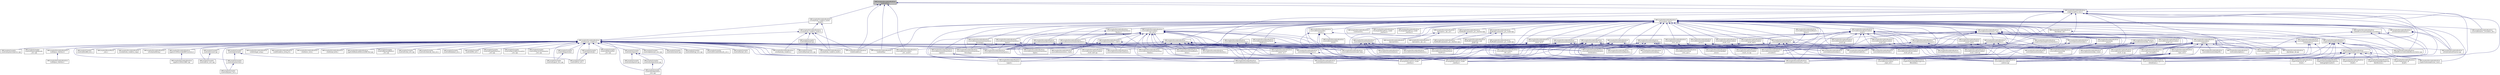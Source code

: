 digraph "OMCompiler/SimulationRuntime/c/util/utility.h"
{
  edge [fontname="Helvetica",fontsize="10",labelfontname="Helvetica",labelfontsize="10"];
  node [fontname="Helvetica",fontsize="10",shape=record];
  Node18 [label="OMCompiler/SimulationRuntime\l/c/util/utility.h",height=0.2,width=0.4,color="black", fillcolor="grey75", style="filled", fontcolor="black"];
  Node18 -> Node19 [dir="back",color="midnightblue",fontsize="10",style="solid",fontname="Helvetica"];
  Node19 [label="OMCompiler/SimulationRuntime\l/c/meta/meta_modelica_builtin\l_boxptr.h",height=0.2,width=0.4,color="black", fillcolor="white", style="filled",URL="$d8/d77/meta__modelica__builtin__boxptr_8h.html"];
  Node19 -> Node20 [dir="back",color="midnightblue",fontsize="10",style="solid",fontname="Helvetica"];
  Node20 [label="OMCompiler/SimulationRuntime\l/c/meta/meta_modelica_builtin.h",height=0.2,width=0.4,color="black", fillcolor="white", style="filled",URL="$dd/d15/meta__modelica__builtin_8h.html"];
  Node20 -> Node21 [dir="back",color="midnightblue",fontsize="10",style="solid",fontname="Helvetica"];
  Node21 [label="OMCompiler/Compiler\l/runtime/Dynload.cpp",height=0.2,width=0.4,color="black", fillcolor="white", style="filled",URL="$d2/ddb/_dynload_8cpp.html"];
  Node21 -> Node22 [dir="back",color="midnightblue",fontsize="10",style="solid",fontname="Helvetica"];
  Node22 [label="OMCompiler/Compiler\l/runtime/Dynload_omc.cpp",height=0.2,width=0.4,color="black", fillcolor="white", style="filled",URL="$df/d60/_dynload__omc_8cpp.html"];
  Node20 -> Node23 [dir="back",color="midnightblue",fontsize="10",style="solid",fontname="Helvetica"];
  Node23 [label="OMCompiler/SimulationRuntime\l/c/meta/meta_modelica.h",height=0.2,width=0.4,color="black", fillcolor="white", style="filled",URL="$d2/df1/meta__modelica_8h.html"];
  Node23 -> Node24 [dir="back",color="midnightblue",fontsize="10",style="solid",fontname="Helvetica"];
  Node24 [label="OMCompiler/Compiler\l/runtime/BackendDAEEXT\l_omc.cpp",height=0.2,width=0.4,color="black", fillcolor="white", style="filled",URL="$dd/dc8/_backend_d_a_e_e_x_t__omc_8cpp.html"];
  Node23 -> Node25 [dir="back",color="midnightblue",fontsize="10",style="solid",fontname="Helvetica"];
  Node25 [label="OMCompiler/Compiler\l/runtime/Corba_omc.cpp",height=0.2,width=0.4,color="black", fillcolor="white", style="filled",URL="$dc/d55/_corba__omc_8cpp.html"];
  Node23 -> Node26 [dir="back",color="midnightblue",fontsize="10",style="solid",fontname="Helvetica"];
  Node26 [label="OMCompiler/Compiler\l/runtime/corbaimpl_stub_omc.c",height=0.2,width=0.4,color="black", fillcolor="white", style="filled",URL="$d0/ddd/corbaimpl__stub__omc_8c.html"];
  Node23 -> Node27 [dir="back",color="midnightblue",fontsize="10",style="solid",fontname="Helvetica"];
  Node27 [label="OMCompiler/Compiler\l/runtime/Database_omc.c",height=0.2,width=0.4,color="black", fillcolor="white", style="filled",URL="$da/d2f/_database__omc_8c.html"];
  Node23 -> Node22 [dir="back",color="midnightblue",fontsize="10",style="solid",fontname="Helvetica"];
  Node23 -> Node28 [dir="back",color="midnightblue",fontsize="10",style="solid",fontname="Helvetica"];
  Node28 [label="OMCompiler/Compiler\l/runtime/Error_omc.cpp",height=0.2,width=0.4,color="black", fillcolor="white", style="filled",URL="$d8/dd7/_error__omc_8cpp.html"];
  Node23 -> Node29 [dir="back",color="midnightblue",fontsize="10",style="solid",fontname="Helvetica"];
  Node29 [label="OMCompiler/Compiler\l/runtime/errorext.cpp",height=0.2,width=0.4,color="black", fillcolor="white", style="filled",URL="$dc/d1d/errorext_8cpp.html"];
  Node29 -> Node28 [dir="back",color="midnightblue",fontsize="10",style="solid",fontname="Helvetica"];
  Node23 -> Node30 [dir="back",color="midnightblue",fontsize="10",style="solid",fontname="Helvetica"];
  Node30 [label="OMCompiler/Compiler\l/runtime/FMI_omc.c",height=0.2,width=0.4,color="black", fillcolor="white", style="filled",URL="$df/d35/_f_m_i__omc_8c.html"];
  Node23 -> Node31 [dir="back",color="midnightblue",fontsize="10",style="solid",fontname="Helvetica"];
  Node31 [label="OMCompiler/Compiler\l/runtime/GraphStreamExt\l_omc.cpp",height=0.2,width=0.4,color="black", fillcolor="white", style="filled",URL="$d9/da1/_graph_stream_ext__omc_8cpp.html"];
  Node23 -> Node32 [dir="back",color="midnightblue",fontsize="10",style="solid",fontname="Helvetica"];
  Node32 [label="OMCompiler/Compiler\l/runtime/HpcOmBenchmarkExt\l_omc.cpp",height=0.2,width=0.4,color="black", fillcolor="white", style="filled",URL="$dd/d63/_hpc_om_benchmark_ext__omc_8cpp.html"];
  Node23 -> Node33 [dir="back",color="midnightblue",fontsize="10",style="solid",fontname="Helvetica"];
  Node33 [label="OMCompiler/Compiler\l/runtime/HpcOmSchedulerExt\l_omc.cpp",height=0.2,width=0.4,color="black", fillcolor="white", style="filled",URL="$d9/d42/_hpc_om_scheduler_ext__omc_8cpp.html"];
  Node23 -> Node34 [dir="back",color="midnightblue",fontsize="10",style="solid",fontname="Helvetica"];
  Node34 [label="OMCompiler/Compiler\l/runtime/IOStreamExt\l_omc.cpp",height=0.2,width=0.4,color="black", fillcolor="white", style="filled",URL="$df/dd9/_i_o_stream_ext__omc_8cpp.html"];
  Node23 -> Node35 [dir="back",color="midnightblue",fontsize="10",style="solid",fontname="Helvetica"];
  Node35 [label="OMCompiler/Compiler\l/runtime/Lapack_omc.cpp",height=0.2,width=0.4,color="black", fillcolor="white", style="filled",URL="$de/df1/_lapack__omc_8cpp.html"];
  Node23 -> Node36 [dir="back",color="midnightblue",fontsize="10",style="solid",fontname="Helvetica"];
  Node36 [label="OMCompiler/Compiler\l/runtime/lapackimpl.c",height=0.2,width=0.4,color="black", fillcolor="white", style="filled",URL="$d1/dbb/lapackimpl_8c.html"];
  Node36 -> Node35 [dir="back",color="midnightblue",fontsize="10",style="solid",fontname="Helvetica"];
  Node23 -> Node37 [dir="back",color="midnightblue",fontsize="10",style="solid",fontname="Helvetica"];
  Node37 [label="OMCompiler/Compiler\l/runtime/printimpl.h",height=0.2,width=0.4,color="black", fillcolor="white", style="filled",URL="$dd/d7f/printimpl_8h.html"];
  Node37 -> Node38 [dir="back",color="midnightblue",fontsize="10",style="solid",fontname="Helvetica"];
  Node38 [label="OMCompiler/Compiler\l/runtime/Print_omc.c",height=0.2,width=0.4,color="black", fillcolor="white", style="filled",URL="$d0/d5b/_print__omc_8c.html"];
  Node37 -> Node39 [dir="back",color="midnightblue",fontsize="10",style="solid",fontname="Helvetica"];
  Node39 [label="OMCompiler/Compiler\l/runtime/systemimpl.c",height=0.2,width=0.4,color="black", fillcolor="white", style="filled",URL="$d4/d45/systemimpl_8c.html"];
  Node39 -> Node40 [dir="back",color="midnightblue",fontsize="10",style="solid",fontname="Helvetica"];
  Node40 [label="OMCompiler/Compiler\l/runtime/System_omc.c",height=0.2,width=0.4,color="black", fillcolor="white", style="filled",URL="$df/ddc/_system__omc_8c.html"];
  Node23 -> Node38 [dir="back",color="midnightblue",fontsize="10",style="solid",fontname="Helvetica"];
  Node23 -> Node41 [dir="back",color="midnightblue",fontsize="10",style="solid",fontname="Helvetica"];
  Node41 [label="OMCompiler/Compiler\l/runtime/printimpl.c",height=0.2,width=0.4,color="black", fillcolor="white", style="filled",URL="$d0/dfd/printimpl_8c.html"];
  Node41 -> Node38 [dir="back",color="midnightblue",fontsize="10",style="solid",fontname="Helvetica"];
  Node23 -> Node42 [dir="back",color="midnightblue",fontsize="10",style="solid",fontname="Helvetica"];
  Node42 [label="OMCompiler/Compiler\l/runtime/ptolemyio_omc.cpp",height=0.2,width=0.4,color="black", fillcolor="white", style="filled",URL="$db/dab/ptolemyio__omc_8cpp.html"];
  Node23 -> Node43 [dir="back",color="midnightblue",fontsize="10",style="solid",fontname="Helvetica"];
  Node43 [label="OMCompiler/Compiler\l/runtime/serializer.cpp",height=0.2,width=0.4,color="black", fillcolor="white", style="filled",URL="$d7/d74/serializer_8cpp.html"];
  Node23 -> Node44 [dir="back",color="midnightblue",fontsize="10",style="solid",fontname="Helvetica"];
  Node44 [label="OMCompiler/Compiler\l/runtime/Settings_omc.cpp",height=0.2,width=0.4,color="black", fillcolor="white", style="filled",URL="$d5/d1e/_settings__omc_8cpp.html"];
  Node23 -> Node45 [dir="back",color="midnightblue",fontsize="10",style="solid",fontname="Helvetica"];
  Node45 [label="OMCompiler/Compiler\l/runtime/SimulationResults_omc.c",height=0.2,width=0.4,color="black", fillcolor="white", style="filled",URL="$dd/d3d/_simulation_results__omc_8c.html"];
  Node23 -> Node46 [dir="back",color="midnightblue",fontsize="10",style="solid",fontname="Helvetica"];
  Node46 [label="OMCompiler/Compiler\l/runtime/Socket_omc.c",height=0.2,width=0.4,color="black", fillcolor="white", style="filled",URL="$d0/da8/_socket__omc_8c.html"];
  Node23 -> Node40 [dir="back",color="midnightblue",fontsize="10",style="solid",fontname="Helvetica"];
  Node23 -> Node39 [dir="back",color="midnightblue",fontsize="10",style="solid",fontname="Helvetica"];
  Node23 -> Node47 [dir="back",color="midnightblue",fontsize="10",style="solid",fontname="Helvetica"];
  Node47 [label="OMCompiler/Compiler\l/runtime/systemimplmisc.cpp",height=0.2,width=0.4,color="black", fillcolor="white", style="filled",URL="$dd/d7f/systemimplmisc_8cpp.html"];
  Node23 -> Node48 [dir="back",color="midnightblue",fontsize="10",style="solid",fontname="Helvetica"];
  Node48 [label="OMCompiler/Compiler\l/runtime/TaskGraphResults\l_omc.cpp",height=0.2,width=0.4,color="black", fillcolor="white", style="filled",URL="$d3/d31/_task_graph_results__omc_8cpp.html"];
  Node23 -> Node49 [dir="back",color="midnightblue",fontsize="10",style="solid",fontname="Helvetica"];
  Node49 [label="OMCompiler/Compiler\l/runtime/unitparser.h",height=0.2,width=0.4,color="black", fillcolor="white", style="filled",URL="$d9/d64/unitparser_8h.html"];
  Node49 -> Node50 [dir="back",color="midnightblue",fontsize="10",style="solid",fontname="Helvetica"];
  Node50 [label="OMCompiler/Compiler\l/runtime/unitparser.cpp",height=0.2,width=0.4,color="black", fillcolor="white", style="filled",URL="$de/daf/unitparser_8cpp.html"];
  Node49 -> Node51 [dir="back",color="midnightblue",fontsize="10",style="solid",fontname="Helvetica"];
  Node51 [label="OMCompiler/Compiler\l/runtime/unitparserext.cpp",height=0.2,width=0.4,color="black", fillcolor="white", style="filled",URL="$d2/d1d/unitparserext_8cpp.html"];
  Node51 -> Node52 [dir="back",color="midnightblue",fontsize="10",style="solid",fontname="Helvetica"];
  Node52 [label="OMCompiler/Compiler\l/runtime/UnitParserExt\l_omc.cpp",height=0.2,width=0.4,color="black", fillcolor="white", style="filled",URL="$da/d88/_unit_parser_ext__omc_8cpp.html"];
  Node49 -> Node52 [dir="back",color="midnightblue",fontsize="10",style="solid",fontname="Helvetica"];
  Node23 -> Node52 [dir="back",color="midnightblue",fontsize="10",style="solid",fontname="Helvetica"];
  Node23 -> Node53 [dir="back",color="midnightblue",fontsize="10",style="solid",fontname="Helvetica"];
  Node53 [label="OMCompiler/Compiler\l/runtime/ZeroMQ_omc.c",height=0.2,width=0.4,color="black", fillcolor="white", style="filled",URL="$d0/d46/_zero_m_q__omc_8c.html"];
  Node23 -> Node54 [dir="back",color="midnightblue",fontsize="10",style="solid",fontname="Helvetica"];
  Node54 [label="OMCompiler/Parser/Parser\l_omc.c",height=0.2,width=0.4,color="black", fillcolor="white", style="filled",URL="$d8/def/_parser__omc_8c.html"];
  Node23 -> Node55 [dir="back",color="midnightblue",fontsize="10",style="solid",fontname="Helvetica"];
  Node55 [label="OMCompiler/SimulationRuntime\l/c/meta/meta_modelica.c",height=0.2,width=0.4,color="black", fillcolor="white", style="filled",URL="$de/df6/meta__modelica_8c.html"];
  Node23 -> Node19 [dir="back",color="midnightblue",fontsize="10",style="solid",fontname="Helvetica"];
  Node23 -> Node56 [dir="back",color="midnightblue",fontsize="10",style="solid",fontname="Helvetica"];
  Node56 [label="OMCompiler/SimulationRuntime\l/c/meta/meta_modelica_builtin.c",height=0.2,width=0.4,color="black", fillcolor="white", style="filled",URL="$d0/db3/meta__modelica__builtin_8c.html"];
  Node23 -> Node57 [dir="back",color="midnightblue",fontsize="10",style="solid",fontname="Helvetica"];
  Node57 [label="OMCompiler/SimulationRuntime\l/c/meta/meta_modelica_segv.c",height=0.2,width=0.4,color="black", fillcolor="white", style="filled",URL="$d6/d23/meta__modelica__segv_8c.html"];
  Node23 -> Node58 [dir="back",color="midnightblue",fontsize="10",style="solid",fontname="Helvetica"];
  Node58 [label="OMCompiler/SimulationRuntime\l/c/meta/realString.c",height=0.2,width=0.4,color="black", fillcolor="white", style="filled",URL="$df/db2/real_string_8c.html"];
  Node23 -> Node59 [dir="back",color="midnightblue",fontsize="10",style="solid",fontname="Helvetica"];
  Node59 [label="OMCompiler/SimulationRuntime\l/c/optimization/DataManagement\l/MoveData.c",height=0.2,width=0.4,color="black", fillcolor="white", style="filled",URL="$d7/d23/_move_data_8c.html"];
  Node23 -> Node60 [dir="back",color="midnightblue",fontsize="10",style="solid",fontname="Helvetica"];
  Node60 [label="OMCompiler/SimulationRuntime\l/c/simulation/results/simulation\l_result_ia.cpp",height=0.2,width=0.4,color="black", fillcolor="white", style="filled",URL="$d6/db0/simulation__result__ia_8cpp.html"];
  Node23 -> Node61 [dir="back",color="midnightblue",fontsize="10",style="solid",fontname="Helvetica"];
  Node61 [label="OMCompiler/SimulationRuntime\l/c/simulation/results/simulation\l_result_wall.cpp",height=0.2,width=0.4,color="black", fillcolor="white", style="filled",URL="$d9/dc9/simulation__result__wall_8cpp.html"];
  Node23 -> Node62 [dir="back",color="midnightblue",fontsize="10",style="solid",fontname="Helvetica"];
  Node62 [label="OMCompiler/SimulationRuntime\l/c/simulation/simulation\l_input_xml.c",height=0.2,width=0.4,color="black", fillcolor="white", style="filled",URL="$da/d0d/simulation__input__xml_8c.html"];
  Node23 -> Node63 [dir="back",color="midnightblue",fontsize="10",style="solid",fontname="Helvetica"];
  Node63 [label="OMCompiler/SimulationRuntime\l/c/simulation/simulation\l_omc_assert.c",height=0.2,width=0.4,color="black", fillcolor="white", style="filled",URL="$d4/d59/simulation__omc__assert_8c.html"];
  Node23 -> Node64 [dir="back",color="midnightblue",fontsize="10",style="solid",fontname="Helvetica"];
  Node64 [label="OMCompiler/SimulationRuntime\l/c/simulation/simulation\l_runtime.cpp",height=0.2,width=0.4,color="black", fillcolor="white", style="filled",URL="$d4/d09/simulation__runtime_8cpp.html"];
  Node23 -> Node65 [dir="back",color="midnightblue",fontsize="10",style="solid",fontname="Helvetica"];
  Node65 [label="OMCompiler/SimulationRuntime\l/c/simulation/solver/dassl.c",height=0.2,width=0.4,color="black", fillcolor="white", style="filled",URL="$df/ddf/dassl_8c.html"];
  Node23 -> Node66 [dir="back",color="midnightblue",fontsize="10",style="solid",fontname="Helvetica"];
  Node66 [label="OMCompiler/SimulationRuntime\l/c/simulation/solver/initialization\l/initialization.c",height=0.2,width=0.4,color="black", fillcolor="white", style="filled",URL="$da/dfc/initialization_8c.html"];
  Node23 -> Node67 [dir="back",color="midnightblue",fontsize="10",style="solid",fontname="Helvetica"];
  Node67 [label="OMCompiler/SimulationRuntime\l/c/simulation/solver/model_help.c",height=0.2,width=0.4,color="black", fillcolor="white", style="filled",URL="$d6/dd5/model__help_8c.html"];
  Node23 -> Node68 [dir="back",color="midnightblue",fontsize="10",style="solid",fontname="Helvetica"];
  Node68 [label="OMCompiler/SimulationRuntime\l/c/simulation/solver/nonlinearSolver\lHomotopy.c",height=0.2,width=0.4,color="black", fillcolor="white", style="filled",URL="$d5/df2/nonlinear_solver_homotopy_8c.html"];
  Node23 -> Node69 [dir="back",color="midnightblue",fontsize="10",style="solid",fontname="Helvetica"];
  Node69 [label="OMCompiler/SimulationRuntime\l/c/simulation/solver/nonlinearSolver\lHybrd.c",height=0.2,width=0.4,color="black", fillcolor="white", style="filled",URL="$d1/db2/nonlinear_solver_hybrd_8c.html"];
  Node23 -> Node70 [dir="back",color="midnightblue",fontsize="10",style="solid",fontname="Helvetica"];
  Node70 [label="OMCompiler/SimulationRuntime\l/c/simulation/solver/nonlinearSystem.c",height=0.2,width=0.4,color="black", fillcolor="white", style="filled",URL="$d7/dd6/nonlinear_system_8c.html"];
  Node23 -> Node71 [dir="back",color="midnightblue",fontsize="10",style="solid",fontname="Helvetica"];
  Node71 [label="OMCompiler/SimulationRuntime\l/c/simulation/solver/perform\l_simulation.c",height=0.2,width=0.4,color="black", fillcolor="white", style="filled",URL="$d1/dc1/perform__simulation_8c.html"];
  Node23 -> Node72 [dir="back",color="midnightblue",fontsize="10",style="solid",fontname="Helvetica"];
  Node72 [label="OMCompiler/SimulationRuntime\l/c/simulation/solver/solver_main.c",height=0.2,width=0.4,color="black", fillcolor="white", style="filled",URL="$d3/def/solver__main_8c.html"];
  Node23 -> Node73 [dir="back",color="midnightblue",fontsize="10",style="solid",fontname="Helvetica"];
  Node73 [label="OMCompiler/SimulationRuntime\l/c/util/integer_array.c",height=0.2,width=0.4,color="black", fillcolor="white", style="filled",URL="$d7/d5d/integer__array_8c.html"];
  Node23 -> Node74 [dir="back",color="midnightblue",fontsize="10",style="solid",fontname="Helvetica"];
  Node74 [label="OMCompiler/SimulationRuntime\l/c/util/java_interface.h",height=0.2,width=0.4,color="black", fillcolor="white", style="filled",URL="$d7/d1e/java__interface_8h.html"];
  Node74 -> Node75 [dir="back",color="midnightblue",fontsize="10",style="solid",fontname="Helvetica"];
  Node75 [label="OMCompiler/SimulationRuntime\l/c/util/java_interface.c",height=0.2,width=0.4,color="black", fillcolor="white", style="filled",URL="$dc/db3/java__interface_8c.html"];
  Node23 -> Node76 [dir="back",color="midnightblue",fontsize="10",style="solid",fontname="Helvetica"];
  Node76 [label="OMCompiler/SimulationRuntime\l/c/util/modelica.h",height=0.2,width=0.4,color="black", fillcolor="white", style="filled",URL="$d4/d91/util_2modelica_8h.html"];
  Node23 -> Node77 [dir="back",color="midnightblue",fontsize="10",style="solid",fontname="Helvetica"];
  Node77 [label="OMCompiler/SimulationRuntime\l/c/util/modelica_string_lit.c",height=0.2,width=0.4,color="black", fillcolor="white", style="filled",URL="$d7/d7f/modelica__string__lit_8c.html"];
  Node23 -> Node78 [dir="back",color="midnightblue",fontsize="10",style="solid",fontname="Helvetica"];
  Node78 [label="OMCompiler/SimulationRuntime\l/c/util/omc_error.c",height=0.2,width=0.4,color="black", fillcolor="white", style="filled",URL="$d8/d3d/omc__error_8c.html"];
  Node23 -> Node79 [dir="back",color="midnightblue",fontsize="10",style="solid",fontname="Helvetica"];
  Node79 [label="OMCompiler/SimulationRuntime\l/c/util/read_write.c",height=0.2,width=0.4,color="black", fillcolor="white", style="filled",URL="$dd/de9/read__write_8c.html"];
  Node23 -> Node80 [dir="back",color="midnightblue",fontsize="10",style="solid",fontname="Helvetica"];
  Node80 [label="OMCompiler/SimulationRuntime\l/c/util/utility.c",height=0.2,width=0.4,color="black", fillcolor="white", style="filled",URL="$d0/d41/utility_8c.html"];
  Node23 -> Node81 [dir="back",color="midnightblue",fontsize="10",style="solid",fontname="Helvetica"];
  Node81 [label="OMCompiler/SimulationRuntime\l/cpp/Core/ReduceDAE/com/OMCTest.cpp",height=0.2,width=0.4,color="black", fillcolor="white", style="filled",URL="$da/df1/_core_2_reduce_d_a_e_2com_2_o_m_c_test_8cpp.html"];
  Node23 -> Node82 [dir="back",color="midnightblue",fontsize="10",style="solid",fontname="Helvetica"];
  Node82 [label="OMCompiler/SimulationRuntime\l/cpp/omcCAPI/include/OMCFunctions.h",height=0.2,width=0.4,color="black", fillcolor="white", style="filled",URL="$da/dc4/_o_m_c_functions_8h.html"];
  Node82 -> Node83 [dir="back",color="midnightblue",fontsize="10",style="solid",fontname="Helvetica"];
  Node83 [label="OMCompiler/SimulationRuntime\l/cpp/omcCAPI/src/OMC.cpp",height=0.2,width=0.4,color="black", fillcolor="white", style="filled",URL="$d2/d87/_o_m_c_8cpp.html"];
  Node20 -> Node55 [dir="back",color="midnightblue",fontsize="10",style="solid",fontname="Helvetica"];
  Node20 -> Node56 [dir="back",color="midnightblue",fontsize="10",style="solid",fontname="Helvetica"];
  Node20 -> Node76 [dir="back",color="midnightblue",fontsize="10",style="solid",fontname="Helvetica"];
  Node19 -> Node56 [dir="back",color="midnightblue",fontsize="10",style="solid",fontname="Helvetica"];
  Node18 -> Node84 [dir="back",color="midnightblue",fontsize="10",style="solid",fontname="Helvetica"];
  Node84 [label="OMCompiler/SimulationRuntime\l/c/openmodelica_func.h",height=0.2,width=0.4,color="black", fillcolor="white", style="filled",URL="$d9/dbe/openmodelica__func_8h.html"];
  Node84 -> Node85 [dir="back",color="midnightblue",fontsize="10",style="solid",fontname="Helvetica"];
  Node85 [label="OMCompiler/SimulationRuntime\l/c/dataReconciliation/dataReconciliation.cpp",height=0.2,width=0.4,color="black", fillcolor="white", style="filled",URL="$de/ddc/data_reconciliation_8cpp.html"];
  Node84 -> Node86 [dir="back",color="midnightblue",fontsize="10",style="solid",fontname="Helvetica"];
  Node86 [label="OMCompiler/SimulationRuntime\l/c/linearization/linearize.cpp",height=0.2,width=0.4,color="black", fillcolor="white", style="filled",URL="$d5/d67/linearize_8cpp.html"];
  Node84 -> Node87 [dir="back",color="midnightblue",fontsize="10",style="solid",fontname="Helvetica"];
  Node87 [label="OMCompiler/SimulationRuntime\l/c/simulation_data.h",height=0.2,width=0.4,color="black", fillcolor="white", style="filled",URL="$df/d7f/simulation__data_8h.html"];
  Node87 -> Node85 [dir="back",color="midnightblue",fontsize="10",style="solid",fontname="Helvetica"];
  Node87 -> Node88 [dir="back",color="midnightblue",fontsize="10",style="solid",fontname="Helvetica"];
  Node88 [label="OMCompiler/SimulationRuntime\l/c/dataReconciliation/dataReconciliation.h",height=0.2,width=0.4,color="black", fillcolor="white", style="filled",URL="$de/d53/data_reconciliation_8h.html"];
  Node88 -> Node85 [dir="back",color="midnightblue",fontsize="10",style="solid",fontname="Helvetica"];
  Node88 -> Node89 [dir="back",color="midnightblue",fontsize="10",style="solid",fontname="Helvetica"];
  Node89 [label="OMCompiler/SimulationRuntime\l/c/simulation/simulation\l_runtime.h",height=0.2,width=0.4,color="black", fillcolor="white", style="filled",URL="$d2/d86/simulation__runtime_8h.html"];
  Node89 -> Node90 [dir="back",color="midnightblue",fontsize="10",style="solid",fontname="Helvetica"];
  Node90 [label="OMCompiler/SimulationRuntime\l/c/simulation/modelinfo.c",height=0.2,width=0.4,color="black", fillcolor="white", style="filled",URL="$d0/d3a/modelinfo_8c.html"];
  Node89 -> Node91 [dir="back",color="midnightblue",fontsize="10",style="solid",fontname="Helvetica"];
  Node91 [label="OMCompiler/SimulationRuntime\l/c/simulation/options.c",height=0.2,width=0.4,color="black", fillcolor="white", style="filled",URL="$db/dc1/_simulation_runtime_2c_2simulation_2options_8c.html"];
  Node89 -> Node60 [dir="back",color="midnightblue",fontsize="10",style="solid",fontname="Helvetica"];
  Node89 -> Node92 [dir="back",color="midnightblue",fontsize="10",style="solid",fontname="Helvetica"];
  Node92 [label="OMCompiler/SimulationRuntime\l/c/simulation/simulation\l_info_json.c",height=0.2,width=0.4,color="black", fillcolor="white", style="filled",URL="$dc/d9f/simulation__info__json_8c.html"];
  Node89 -> Node93 [dir="back",color="midnightblue",fontsize="10",style="solid",fontname="Helvetica"];
  Node93 [label="OMCompiler/SimulationRuntime\l/c/simulation/simulation\l_input_xml.h",height=0.2,width=0.4,color="black", fillcolor="white", style="filled",URL="$d5/d20/simulation__input__xml_8h.html"];
  Node93 -> Node62 [dir="back",color="midnightblue",fontsize="10",style="solid",fontname="Helvetica"];
  Node93 -> Node64 [dir="back",color="midnightblue",fontsize="10",style="solid",fontname="Helvetica"];
  Node93 -> Node72 [dir="back",color="midnightblue",fontsize="10",style="solid",fontname="Helvetica"];
  Node93 -> Node94 [dir="back",color="midnightblue",fontsize="10",style="solid",fontname="Helvetica"];
  Node94 [label="OMCompiler/SimulationRuntime\l/fmi/export/fmi1/fmu1_model\l_interface.c",height=0.2,width=0.4,color="black", fillcolor="white", style="filled",URL="$d4/df0/fmu1__model__interface_8c.html"];
  Node93 -> Node95 [dir="back",color="midnightblue",fontsize="10",style="solid",fontname="Helvetica"];
  Node95 [label="OMCompiler/SimulationRuntime\l/fmi/export/fmi2/fmu2_model\l_interface.c",height=0.2,width=0.4,color="black", fillcolor="white", style="filled",URL="$d4/d10/fmu2__model__interface_8c.html"];
  Node89 -> Node62 [dir="back",color="midnightblue",fontsize="10",style="solid",fontname="Helvetica"];
  Node89 -> Node63 [dir="back",color="midnightblue",fontsize="10",style="solid",fontname="Helvetica"];
  Node89 -> Node64 [dir="back",color="midnightblue",fontsize="10",style="solid",fontname="Helvetica"];
  Node89 -> Node65 [dir="back",color="midnightblue",fontsize="10",style="solid",fontname="Helvetica"];
  Node89 -> Node96 [dir="back",color="midnightblue",fontsize="10",style="solid",fontname="Helvetica"];
  Node96 [label="OMCompiler/SimulationRuntime\l/c/simulation/solver/dopri45.c",height=0.2,width=0.4,color="black", fillcolor="white", style="filled",URL="$d0/d8d/dopri45_8c.html"];
  Node89 -> Node97 [dir="back",color="midnightblue",fontsize="10",style="solid",fontname="Helvetica"];
  Node97 [label="OMCompiler/SimulationRuntime\l/c/simulation/solver/events.c",height=0.2,width=0.4,color="black", fillcolor="white", style="filled",URL="$de/deb/events_8c.html"];
  Node89 -> Node98 [dir="back",color="midnightblue",fontsize="10",style="solid",fontname="Helvetica"];
  Node98 [label="OMCompiler/SimulationRuntime\l/c/simulation/solver/external\l_input.c",height=0.2,width=0.4,color="black", fillcolor="white", style="filled",URL="$d9/d48/external__input_8c.html"];
  Node89 -> Node99 [dir="back",color="midnightblue",fontsize="10",style="solid",fontname="Helvetica"];
  Node99 [label="OMCompiler/SimulationRuntime\l/c/simulation/solver/ida\l_solver.c",height=0.2,width=0.4,color="black", fillcolor="white", style="filled",URL="$d0/d46/ida__solver_8c.html"];
  Node89 -> Node70 [dir="back",color="midnightblue",fontsize="10",style="solid",fontname="Helvetica"];
  Node89 -> Node100 [dir="back",color="midnightblue",fontsize="10",style="solid",fontname="Helvetica"];
  Node100 [label="OMCompiler/SimulationRuntime\l/c/simulation/solver/perform\l_qss_simulation.c",height=0.2,width=0.4,color="black", fillcolor="white", style="filled",URL="$d5/d1f/perform__qss__simulation_8c.html"];
  Node89 -> Node71 [dir="back",color="midnightblue",fontsize="10",style="solid",fontname="Helvetica"];
  Node89 -> Node72 [dir="back",color="midnightblue",fontsize="10",style="solid",fontname="Helvetica"];
  Node89 -> Node101 [dir="back",color="midnightblue",fontsize="10",style="solid",fontname="Helvetica"];
  Node101 [label="OMCompiler/SimulationRuntime\l/opc/da/opc_da.cpp",height=0.2,width=0.4,color="black", fillcolor="white", style="filled",URL="$da/dda/opc__da_8cpp.html"];
  Node88 -> Node64 [dir="back",color="midnightblue",fontsize="10",style="solid",fontname="Helvetica"];
  Node87 -> Node86 [dir="back",color="midnightblue",fontsize="10",style="solid",fontname="Helvetica"];
  Node87 -> Node102 [dir="back",color="midnightblue",fontsize="10",style="solid",fontname="Helvetica"];
  Node102 [label="OMCompiler/SimulationRuntime\l/c/linearization/linearize.h",height=0.2,width=0.4,color="black", fillcolor="white", style="filled",URL="$db/de3/linearize_8h.html"];
  Node102 -> Node86 [dir="back",color="midnightblue",fontsize="10",style="solid",fontname="Helvetica"];
  Node102 -> Node89 [dir="back",color="midnightblue",fontsize="10",style="solid",fontname="Helvetica"];
  Node102 -> Node64 [dir="back",color="midnightblue",fontsize="10",style="solid",fontname="Helvetica"];
  Node87 -> Node84 [dir="back",color="midnightblue",fontsize="10",style="solid",fontname="Helvetica"];
  Node87 -> Node103 [dir="back",color="midnightblue",fontsize="10",style="solid",fontname="Helvetica"];
  Node103 [label="OMCompiler/SimulationRuntime\l/c/optimization/OptimizerData.h",height=0.2,width=0.4,color="black", fillcolor="white", style="filled",URL="$db/d2d/_optimizer_data_8h.html"];
  Node103 -> Node104 [dir="back",color="midnightblue",fontsize="10",style="solid",fontname="Helvetica"];
  Node104 [label="OMCompiler/SimulationRuntime\l/c/optimization/DataManagement\l/DebugeOptimization.c",height=0.2,width=0.4,color="black", fillcolor="white", style="filled",URL="$df/dbb/_debuge_optimization_8c.html"];
  Node103 -> Node105 [dir="back",color="midnightblue",fontsize="10",style="solid",fontname="Helvetica"];
  Node105 [label="OMCompiler/SimulationRuntime\l/c/optimization/OptimizerLocalFunction.h",height=0.2,width=0.4,color="black", fillcolor="white", style="filled",URL="$db/d24/_optimizer_local_function_8h.html"];
  Node105 -> Node104 [dir="back",color="midnightblue",fontsize="10",style="solid",fontname="Helvetica"];
  Node105 -> Node106 [dir="back",color="midnightblue",fontsize="10",style="solid",fontname="Helvetica"];
  Node106 [label="OMCompiler/SimulationRuntime\l/c/optimization/DataManagement\l/DerStructure.c",height=0.2,width=0.4,color="black", fillcolor="white", style="filled",URL="$d5/d21/_der_structure_8c.html"];
  Node105 -> Node107 [dir="back",color="midnightblue",fontsize="10",style="solid",fontname="Helvetica"];
  Node107 [label="OMCompiler/SimulationRuntime\l/c/optimization/DataManagement\l/InitialGuess.c",height=0.2,width=0.4,color="black", fillcolor="white", style="filled",URL="$de/ddc/_initial_guess_8c.html"];
  Node105 -> Node59 [dir="back",color="midnightblue",fontsize="10",style="solid",fontname="Helvetica"];
  Node105 -> Node108 [dir="back",color="midnightblue",fontsize="10",style="solid",fontname="Helvetica"];
  Node108 [label="OMCompiler/SimulationRuntime\l/c/optimization/eval_all\l/EvalF.c",height=0.2,width=0.4,color="black", fillcolor="white", style="filled",URL="$d7/d1b/_eval_f_8c.html"];
  Node105 -> Node109 [dir="back",color="midnightblue",fontsize="10",style="solid",fontname="Helvetica"];
  Node109 [label="OMCompiler/SimulationRuntime\l/c/optimization/eval_all\l/EvalG.c",height=0.2,width=0.4,color="black", fillcolor="white", style="filled",URL="$d1/d51/_eval_g_8c.html"];
  Node105 -> Node110 [dir="back",color="midnightblue",fontsize="10",style="solid",fontname="Helvetica"];
  Node110 [label="OMCompiler/SimulationRuntime\l/c/optimization/eval_all\l/EvalL.c",height=0.2,width=0.4,color="black", fillcolor="white", style="filled",URL="$d1/d11/_eval_l_8c.html"];
  Node105 -> Node111 [dir="back",color="midnightblue",fontsize="10",style="solid",fontname="Helvetica"];
  Node111 [label="OMCompiler/SimulationRuntime\l/c/optimization/optimizer_main.c",height=0.2,width=0.4,color="black", fillcolor="white", style="filled",URL="$d4/d93/optimizer__main_8c.html"];
  Node103 -> Node106 [dir="back",color="midnightblue",fontsize="10",style="solid",fontname="Helvetica"];
  Node103 -> Node107 [dir="back",color="midnightblue",fontsize="10",style="solid",fontname="Helvetica"];
  Node103 -> Node59 [dir="back",color="midnightblue",fontsize="10",style="solid",fontname="Helvetica"];
  Node103 -> Node108 [dir="back",color="midnightblue",fontsize="10",style="solid",fontname="Helvetica"];
  Node103 -> Node109 [dir="back",color="midnightblue",fontsize="10",style="solid",fontname="Helvetica"];
  Node103 -> Node110 [dir="back",color="midnightblue",fontsize="10",style="solid",fontname="Helvetica"];
  Node103 -> Node111 [dir="back",color="midnightblue",fontsize="10",style="solid",fontname="Helvetica"];
  Node87 -> Node112 [dir="back",color="midnightblue",fontsize="10",style="solid",fontname="Helvetica"];
  Node112 [label="OMCompiler/SimulationRuntime\l/c/simulation/solver/solver_main.h",height=0.2,width=0.4,color="black", fillcolor="white", style="filled",URL="$d2/de2/solver__main_8h.html"];
  Node112 -> Node103 [dir="back",color="midnightblue",fontsize="10",style="solid",fontname="Helvetica"];
  Node112 -> Node113 [dir="back",color="midnightblue",fontsize="10",style="solid",fontname="Helvetica"];
  Node113 [label="OMCompiler/SimulationRuntime\l/c/optimization/OptimizerInterface.h",height=0.2,width=0.4,color="black", fillcolor="white", style="filled",URL="$d4/d82/_optimizer_interface_8h.html"];
  Node113 -> Node72 [dir="back",color="midnightblue",fontsize="10",style="solid",fontname="Helvetica"];
  Node112 -> Node64 [dir="back",color="midnightblue",fontsize="10",style="solid",fontname="Helvetica"];
  Node112 -> Node65 [dir="back",color="midnightblue",fontsize="10",style="solid",fontname="Helvetica"];
  Node112 -> Node114 [dir="back",color="midnightblue",fontsize="10",style="solid",fontname="Helvetica"];
  Node114 [label="OMCompiler/SimulationRuntime\l/c/simulation/solver/dassl.h",height=0.2,width=0.4,color="black", fillcolor="white", style="filled",URL="$d1/d93/simulation_2solver_2dassl_8h.html"];
  Node114 -> Node107 [dir="back",color="midnightblue",fontsize="10",style="solid",fontname="Helvetica"];
  Node114 -> Node65 [dir="back",color="midnightblue",fontsize="10",style="solid",fontname="Helvetica"];
  Node114 -> Node99 [dir="back",color="midnightblue",fontsize="10",style="solid",fontname="Helvetica"];
  Node114 -> Node71 [dir="back",color="midnightblue",fontsize="10",style="solid",fontname="Helvetica"];
  Node114 -> Node72 [dir="back",color="midnightblue",fontsize="10",style="solid",fontname="Helvetica"];
  Node112 -> Node97 [dir="back",color="midnightblue",fontsize="10",style="solid",fontname="Helvetica"];
  Node112 -> Node115 [dir="back",color="midnightblue",fontsize="10",style="solid",fontname="Helvetica"];
  Node115 [label="OMCompiler/SimulationRuntime\l/c/simulation/solver/events.h",height=0.2,width=0.4,color="black", fillcolor="white", style="filled",URL="$db/dd2/events_8h.html"];
  Node115 -> Node64 [dir="back",color="midnightblue",fontsize="10",style="solid",fontname="Helvetica"];
  Node115 -> Node97 [dir="back",color="midnightblue",fontsize="10",style="solid",fontname="Helvetica"];
  Node115 -> Node66 [dir="back",color="midnightblue",fontsize="10",style="solid",fontname="Helvetica"];
  Node115 -> Node71 [dir="back",color="midnightblue",fontsize="10",style="solid",fontname="Helvetica"];
  Node115 -> Node72 [dir="back",color="midnightblue",fontsize="10",style="solid",fontname="Helvetica"];
  Node112 -> Node98 [dir="back",color="midnightblue",fontsize="10",style="solid",fontname="Helvetica"];
  Node112 -> Node99 [dir="back",color="midnightblue",fontsize="10",style="solid",fontname="Helvetica"];
  Node112 -> Node116 [dir="back",color="midnightblue",fontsize="10",style="solid",fontname="Helvetica"];
  Node116 [label="OMCompiler/SimulationRuntime\l/c/simulation/solver/ida\l_solver.h",height=0.2,width=0.4,color="black", fillcolor="white", style="filled",URL="$db/def/ida__solver_8h.html"];
  Node116 -> Node99 [dir="back",color="midnightblue",fontsize="10",style="solid",fontname="Helvetica"];
  Node116 -> Node72 [dir="back",color="midnightblue",fontsize="10",style="solid",fontname="Helvetica"];
  Node112 -> Node117 [dir="back",color="midnightblue",fontsize="10",style="solid",fontname="Helvetica"];
  Node117 [label="OMCompiler/SimulationRuntime\l/c/simulation/solver/irksco.h",height=0.2,width=0.4,color="black", fillcolor="white", style="filled",URL="$d9/db1/irksco_8h.html"];
  Node117 -> Node118 [dir="back",color="midnightblue",fontsize="10",style="solid",fontname="Helvetica"];
  Node118 [label="OMCompiler/SimulationRuntime\l/c/simulation/solver/irksco.c",height=0.2,width=0.4,color="black", fillcolor="white", style="filled",URL="$de/de2/irksco_8c.html"];
  Node117 -> Node72 [dir="back",color="midnightblue",fontsize="10",style="solid",fontname="Helvetica"];
  Node112 -> Node100 [dir="back",color="midnightblue",fontsize="10",style="solid",fontname="Helvetica"];
  Node112 -> Node71 [dir="back",color="midnightblue",fontsize="10",style="solid",fontname="Helvetica"];
  Node112 -> Node119 [dir="back",color="midnightblue",fontsize="10",style="solid",fontname="Helvetica"];
  Node119 [label="OMCompiler/SimulationRuntime\l/c/simulation/solver/radau.h",height=0.2,width=0.4,color="black", fillcolor="white", style="filled",URL="$db/d0f/radau_8h.html"];
  Node119 -> Node120 [dir="back",color="midnightblue",fontsize="10",style="solid",fontname="Helvetica"];
  Node120 [label="OMCompiler/SimulationRuntime\l/c/simulation/solver/radau.c",height=0.2,width=0.4,color="black", fillcolor="white", style="filled",URL="$df/d41/radau_8c.html"];
  Node119 -> Node72 [dir="back",color="midnightblue",fontsize="10",style="solid",fontname="Helvetica"];
  Node112 -> Node72 [dir="back",color="midnightblue",fontsize="10",style="solid",fontname="Helvetica"];
  Node112 -> Node121 [dir="back",color="midnightblue",fontsize="10",style="solid",fontname="Helvetica"];
  Node121 [label="OMCompiler/SimulationRuntime\l/c/simulation/solver/sym\l_solver_ssc.h",height=0.2,width=0.4,color="black", fillcolor="white", style="filled",URL="$de/d26/sym__solver__ssc_8h.html"];
  Node121 -> Node72 [dir="back",color="midnightblue",fontsize="10",style="solid",fontname="Helvetica"];
  Node121 -> Node122 [dir="back",color="midnightblue",fontsize="10",style="solid",fontname="Helvetica"];
  Node122 [label="OMCompiler/SimulationRuntime\l/c/simulation/solver/sym\l_solver_ssc.c",height=0.2,width=0.4,color="black", fillcolor="white", style="filled",URL="$df/df6/sym__solver__ssc_8c.html"];
  Node112 -> Node123 [dir="back",color="midnightblue",fontsize="10",style="solid",fontname="Helvetica"];
  Node123 [label="OMCompiler/SimulationRuntime\l/c/simulation/solver/synchronous.h",height=0.2,width=0.4,color="black", fillcolor="white", style="filled",URL="$d5/df6/synchronous_8h.html"];
  Node123 -> Node66 [dir="back",color="midnightblue",fontsize="10",style="solid",fontname="Helvetica"];
  Node123 -> Node71 [dir="back",color="midnightblue",fontsize="10",style="solid",fontname="Helvetica"];
  Node123 -> Node124 [dir="back",color="midnightblue",fontsize="10",style="solid",fontname="Helvetica"];
  Node124 [label="OMCompiler/SimulationRuntime\l/c/simulation/solver/synchronous.c",height=0.2,width=0.4,color="black", fillcolor="white", style="filled",URL="$d8/d18/synchronous_8c.html"];
  Node87 -> Node125 [dir="back",color="midnightblue",fontsize="10",style="solid",fontname="Helvetica"];
  Node125 [label="OMCompiler/SimulationRuntime\l/c/simulation/results/simulation\l_result.h",height=0.2,width=0.4,color="black", fillcolor="white", style="filled",URL="$d8/dc9/simulation__result_8h.html"];
  Node125 -> Node107 [dir="back",color="midnightblue",fontsize="10",style="solid",fontname="Helvetica"];
  Node125 -> Node59 [dir="back",color="midnightblue",fontsize="10",style="solid",fontname="Helvetica"];
  Node125 -> Node109 [dir="back",color="midnightblue",fontsize="10",style="solid",fontname="Helvetica"];
  Node125 -> Node89 [dir="back",color="midnightblue",fontsize="10",style="solid",fontname="Helvetica"];
  Node125 -> Node126 [dir="back",color="midnightblue",fontsize="10",style="solid",fontname="Helvetica"];
  Node126 [label="OMCompiler/SimulationRuntime\l/c/simulation/results/simulation\l_result.cpp",height=0.2,width=0.4,color="black", fillcolor="white", style="filled",URL="$d9/dfd/simulation__result_8cpp.html"];
  Node125 -> Node127 [dir="back",color="midnightblue",fontsize="10",style="solid",fontname="Helvetica"];
  Node127 [label="OMCompiler/SimulationRuntime\l/c/simulation/results/simulation\l_result_csv.h",height=0.2,width=0.4,color="black", fillcolor="white", style="filled",URL="$db/d0a/simulation__result__csv_8h.html"];
  Node127 -> Node128 [dir="back",color="midnightblue",fontsize="10",style="solid",fontname="Helvetica"];
  Node128 [label="OMCompiler/SimulationRuntime\l/c/simulation/results/simulation\l_result_csv.cpp",height=0.2,width=0.4,color="black", fillcolor="white", style="filled",URL="$dd/db5/simulation__result__csv_8cpp.html"];
  Node127 -> Node64 [dir="back",color="midnightblue",fontsize="10",style="solid",fontname="Helvetica"];
  Node125 -> Node129 [dir="back",color="midnightblue",fontsize="10",style="solid",fontname="Helvetica"];
  Node129 [label="OMCompiler/SimulationRuntime\l/c/simulation/results/simulation\l_result_ia.h",height=0.2,width=0.4,color="black", fillcolor="white", style="filled",URL="$d0/ddd/simulation__result__ia_8h.html"];
  Node129 -> Node60 [dir="back",color="midnightblue",fontsize="10",style="solid",fontname="Helvetica"];
  Node129 -> Node64 [dir="back",color="midnightblue",fontsize="10",style="solid",fontname="Helvetica"];
  Node125 -> Node130 [dir="back",color="midnightblue",fontsize="10",style="solid",fontname="Helvetica"];
  Node130 [label="OMCompiler/SimulationRuntime\l/c/simulation/results/simulation\l_result_mat4.h",height=0.2,width=0.4,color="black", fillcolor="white", style="filled",URL="$d2/da0/simulation__result__mat4_8h.html"];
  Node130 -> Node131 [dir="back",color="midnightblue",fontsize="10",style="solid",fontname="Helvetica"];
  Node131 [label="OMCompiler/SimulationRuntime\l/c/simulation/results/simulation\l_result_mat4.cpp",height=0.2,width=0.4,color="black", fillcolor="white", style="filled",URL="$da/d87/simulation__result__mat4_8cpp.html"];
  Node130 -> Node64 [dir="back",color="midnightblue",fontsize="10",style="solid",fontname="Helvetica"];
  Node125 -> Node132 [dir="back",color="midnightblue",fontsize="10",style="solid",fontname="Helvetica"];
  Node132 [label="OMCompiler/SimulationRuntime\l/c/simulation/results/simulation\l_result_plt.h",height=0.2,width=0.4,color="black", fillcolor="white", style="filled",URL="$d2/dac/simulation__result__plt_8h.html"];
  Node132 -> Node133 [dir="back",color="midnightblue",fontsize="10",style="solid",fontname="Helvetica"];
  Node133 [label="OMCompiler/SimulationRuntime\l/c/simulation/results/simulation\l_result_plt.cpp",height=0.2,width=0.4,color="black", fillcolor="white", style="filled",URL="$d5/d70/simulation__result__plt_8cpp.html"];
  Node132 -> Node64 [dir="back",color="midnightblue",fontsize="10",style="solid",fontname="Helvetica"];
  Node125 -> Node134 [dir="back",color="midnightblue",fontsize="10",style="solid",fontname="Helvetica"];
  Node134 [label="OMCompiler/SimulationRuntime\l/c/simulation/results/simulation\l_result_wall.h",height=0.2,width=0.4,color="black", fillcolor="white", style="filled",URL="$d6/d5c/simulation__result__wall_8h.html"];
  Node134 -> Node61 [dir="back",color="midnightblue",fontsize="10",style="solid",fontname="Helvetica"];
  Node134 -> Node64 [dir="back",color="midnightblue",fontsize="10",style="solid",fontname="Helvetica"];
  Node125 -> Node65 [dir="back",color="midnightblue",fontsize="10",style="solid",fontname="Helvetica"];
  Node125 -> Node97 [dir="back",color="midnightblue",fontsize="10",style="solid",fontname="Helvetica"];
  Node125 -> Node99 [dir="back",color="midnightblue",fontsize="10",style="solid",fontname="Helvetica"];
  Node125 -> Node118 [dir="back",color="midnightblue",fontsize="10",style="solid",fontname="Helvetica"];
  Node125 -> Node100 [dir="back",color="midnightblue",fontsize="10",style="solid",fontname="Helvetica"];
  Node125 -> Node71 [dir="back",color="midnightblue",fontsize="10",style="solid",fontname="Helvetica"];
  Node125 -> Node72 [dir="back",color="midnightblue",fontsize="10",style="solid",fontname="Helvetica"];
  Node125 -> Node124 [dir="back",color="midnightblue",fontsize="10",style="solid",fontname="Helvetica"];
  Node87 -> Node135 [dir="back",color="midnightblue",fontsize="10",style="solid",fontname="Helvetica"];
  Node135 [label="OMCompiler/SimulationRuntime\l/c/simulation/solver/model_help.h",height=0.2,width=0.4,color="black", fillcolor="white", style="filled",URL="$da/d37/model__help_8h.html"];
  Node135 -> Node85 [dir="back",color="midnightblue",fontsize="10",style="solid",fontname="Helvetica"];
  Node135 -> Node86 [dir="back",color="midnightblue",fontsize="10",style="solid",fontname="Helvetica"];
  Node135 -> Node107 [dir="back",color="midnightblue",fontsize="10",style="solid",fontname="Helvetica"];
  Node135 -> Node59 [dir="back",color="midnightblue",fontsize="10",style="solid",fontname="Helvetica"];
  Node135 -> Node110 [dir="back",color="midnightblue",fontsize="10",style="solid",fontname="Helvetica"];
  Node135 -> Node90 [dir="back",color="midnightblue",fontsize="10",style="solid",fontname="Helvetica"];
  Node135 -> Node92 [dir="back",color="midnightblue",fontsize="10",style="solid",fontname="Helvetica"];
  Node135 -> Node64 [dir="back",color="midnightblue",fontsize="10",style="solid",fontname="Helvetica"];
  Node135 -> Node65 [dir="back",color="midnightblue",fontsize="10",style="solid",fontname="Helvetica"];
  Node135 -> Node97 [dir="back",color="midnightblue",fontsize="10",style="solid",fontname="Helvetica"];
  Node135 -> Node98 [dir="back",color="midnightblue",fontsize="10",style="solid",fontname="Helvetica"];
  Node135 -> Node99 [dir="back",color="midnightblue",fontsize="10",style="solid",fontname="Helvetica"];
  Node135 -> Node66 [dir="back",color="midnightblue",fontsize="10",style="solid",fontname="Helvetica"];
  Node135 -> Node118 [dir="back",color="midnightblue",fontsize="10",style="solid",fontname="Helvetica"];
  Node135 -> Node136 [dir="back",color="midnightblue",fontsize="10",style="solid",fontname="Helvetica"];
  Node136 [label="OMCompiler/SimulationRuntime\l/c/simulation/solver/linearSolver\lLapack.c",height=0.2,width=0.4,color="black", fillcolor="white", style="filled",URL="$d0/d04/linear_solver_lapack_8c.html"];
  Node135 -> Node137 [dir="back",color="midnightblue",fontsize="10",style="solid",fontname="Helvetica"];
  Node137 [label="OMCompiler/SimulationRuntime\l/c/simulation/solver/linearSolverLis.c",height=0.2,width=0.4,color="black", fillcolor="white", style="filled",URL="$d4/de5/linear_solver_lis_8c.html"];
  Node135 -> Node138 [dir="back",color="midnightblue",fontsize="10",style="solid",fontname="Helvetica"];
  Node138 [label="OMCompiler/SimulationRuntime\l/c/simulation/solver/linearSolver\lTotalPivot.c",height=0.2,width=0.4,color="black", fillcolor="white", style="filled",URL="$d1/da3/linear_solver_total_pivot_8c.html"];
  Node135 -> Node139 [dir="back",color="midnightblue",fontsize="10",style="solid",fontname="Helvetica"];
  Node139 [label="OMCompiler/SimulationRuntime\l/c/simulation/solver/linearSystem.c",height=0.2,width=0.4,color="black", fillcolor="white", style="filled",URL="$d1/db9/linear_system_8c.html"];
  Node135 -> Node140 [dir="back",color="midnightblue",fontsize="10",style="solid",fontname="Helvetica"];
  Node140 [label="OMCompiler/SimulationRuntime\l/c/simulation/solver/mixedSearch\lSolver.c",height=0.2,width=0.4,color="black", fillcolor="white", style="filled",URL="$d3/d36/mixed_search_solver_8c.html"];
  Node135 -> Node67 [dir="back",color="midnightblue",fontsize="10",style="solid",fontname="Helvetica"];
  Node135 -> Node141 [dir="back",color="midnightblue",fontsize="10",style="solid",fontname="Helvetica"];
  Node141 [label="OMCompiler/SimulationRuntime\l/c/simulation/solver/newtonIteration.c",height=0.2,width=0.4,color="black", fillcolor="white", style="filled",URL="$d6/dca/newton_iteration_8c.html"];
  Node135 -> Node68 [dir="back",color="midnightblue",fontsize="10",style="solid",fontname="Helvetica"];
  Node135 -> Node69 [dir="back",color="midnightblue",fontsize="10",style="solid",fontname="Helvetica"];
  Node135 -> Node142 [dir="back",color="midnightblue",fontsize="10",style="solid",fontname="Helvetica"];
  Node142 [label="OMCompiler/SimulationRuntime\l/c/simulation/solver/nonlinearSolver\lNewton.c",height=0.2,width=0.4,color="black", fillcolor="white", style="filled",URL="$d1/d47/nonlinear_solver_newton_8c.html"];
  Node135 -> Node70 [dir="back",color="midnightblue",fontsize="10",style="solid",fontname="Helvetica"];
  Node135 -> Node72 [dir="back",color="midnightblue",fontsize="10",style="solid",fontname="Helvetica"];
  Node135 -> Node122 [dir="back",color="midnightblue",fontsize="10",style="solid",fontname="Helvetica"];
  Node135 -> Node94 [dir="back",color="midnightblue",fontsize="10",style="solid",fontname="Helvetica"];
  Node135 -> Node95 [dir="back",color="midnightblue",fontsize="10",style="solid",fontname="Helvetica"];
  Node87 -> Node111 [dir="back",color="midnightblue",fontsize="10",style="solid",fontname="Helvetica"];
  Node87 -> Node90 [dir="back",color="midnightblue",fontsize="10",style="solid",fontname="Helvetica"];
  Node87 -> Node143 [dir="back",color="midnightblue",fontsize="10",style="solid",fontname="Helvetica"];
  Node143 [label="OMCompiler/SimulationRuntime\l/c/simulation/simulation\l_info_json.h",height=0.2,width=0.4,color="black", fillcolor="white", style="filled",URL="$d1/d35/simulation__info__json_8h.html"];
  Node143 -> Node90 [dir="back",color="midnightblue",fontsize="10",style="solid",fontname="Helvetica"];
  Node143 -> Node92 [dir="back",color="midnightblue",fontsize="10",style="solid",fontname="Helvetica"];
  Node143 -> Node64 [dir="back",color="midnightblue",fontsize="10",style="solid",fontname="Helvetica"];
  Node143 -> Node144 [dir="back",color="midnightblue",fontsize="10",style="solid",fontname="Helvetica"];
  Node144 [label="OMCompiler/SimulationRuntime\l/c/simulation/solver/kinsolSolver.c",height=0.2,width=0.4,color="black", fillcolor="white", style="filled",URL="$d3/d94/kinsol_solver_8c.html"];
  Node143 -> Node145 [dir="back",color="midnightblue",fontsize="10",style="solid",fontname="Helvetica"];
  Node145 [label="OMCompiler/SimulationRuntime\l/c/simulation/solver/omc_math.h",height=0.2,width=0.4,color="black", fillcolor="white", style="filled",URL="$d1/de7/omc__math_8h.html"];
  Node145 -> Node65 [dir="back",color="midnightblue",fontsize="10",style="solid",fontname="Helvetica"];
  Node145 -> Node99 [dir="back",color="midnightblue",fontsize="10",style="solid",fontname="Helvetica"];
  Node145 -> Node144 [dir="back",color="midnightblue",fontsize="10",style="solid",fontname="Helvetica"];
  Node145 -> Node136 [dir="back",color="midnightblue",fontsize="10",style="solid",fontname="Helvetica"];
  Node145 -> Node146 [dir="back",color="midnightblue",fontsize="10",style="solid",fontname="Helvetica"];
  Node146 [label="OMCompiler/SimulationRuntime\l/c/simulation/solver/linearSolver\lLapack.h",height=0.2,width=0.4,color="black", fillcolor="white", style="filled",URL="$d8/d3c/linear_solver_lapack_8h.html"];
  Node146 -> Node136 [dir="back",color="midnightblue",fontsize="10",style="solid",fontname="Helvetica"];
  Node146 -> Node139 [dir="back",color="midnightblue",fontsize="10",style="solid",fontname="Helvetica"];
  Node145 -> Node147 [dir="back",color="midnightblue",fontsize="10",style="solid",fontname="Helvetica"];
  Node147 [label="OMCompiler/SimulationRuntime\l/c/simulation/solver/omc_math.c",height=0.2,width=0.4,color="black", fillcolor="white", style="filled",URL="$d0/ded/omc__math_8c.html"];
  Node143 -> Node136 [dir="back",color="midnightblue",fontsize="10",style="solid",fontname="Helvetica"];
  Node143 -> Node137 [dir="back",color="midnightblue",fontsize="10",style="solid",fontname="Helvetica"];
  Node143 -> Node138 [dir="back",color="midnightblue",fontsize="10",style="solid",fontname="Helvetica"];
  Node143 -> Node139 [dir="back",color="midnightblue",fontsize="10",style="solid",fontname="Helvetica"];
  Node143 -> Node140 [dir="back",color="midnightblue",fontsize="10",style="solid",fontname="Helvetica"];
  Node143 -> Node148 [dir="back",color="midnightblue",fontsize="10",style="solid",fontname="Helvetica"];
  Node148 [label="OMCompiler/SimulationRuntime\l/c/simulation/solver/mixedSystem.c",height=0.2,width=0.4,color="black", fillcolor="white", style="filled",URL="$d6/d66/mixed_system_8c.html"];
  Node143 -> Node67 [dir="back",color="midnightblue",fontsize="10",style="solid",fontname="Helvetica"];
  Node143 -> Node141 [dir="back",color="midnightblue",fontsize="10",style="solid",fontname="Helvetica"];
  Node143 -> Node68 [dir="back",color="midnightblue",fontsize="10",style="solid",fontname="Helvetica"];
  Node143 -> Node69 [dir="back",color="midnightblue",fontsize="10",style="solid",fontname="Helvetica"];
  Node143 -> Node142 [dir="back",color="midnightblue",fontsize="10",style="solid",fontname="Helvetica"];
  Node143 -> Node70 [dir="back",color="midnightblue",fontsize="10",style="solid",fontname="Helvetica"];
  Node143 -> Node147 [dir="back",color="midnightblue",fontsize="10",style="solid",fontname="Helvetica"];
  Node143 -> Node122 [dir="back",color="midnightblue",fontsize="10",style="solid",fontname="Helvetica"];
  Node143 -> Node94 [dir="back",color="midnightblue",fontsize="10",style="solid",fontname="Helvetica"];
  Node143 -> Node95 [dir="back",color="midnightblue",fontsize="10",style="solid",fontname="Helvetica"];
  Node87 -> Node89 [dir="back",color="midnightblue",fontsize="10",style="solid",fontname="Helvetica"];
  Node87 -> Node149 [dir="back",color="midnightblue",fontsize="10",style="solid",fontname="Helvetica"];
  Node149 [label="OMCompiler/SimulationRuntime\l/c/simulation/omc_simulation_util.c",height=0.2,width=0.4,color="black", fillcolor="white", style="filled",URL="$d4/dfd/omc__simulation__util_8c.html"];
  Node87 -> Node127 [dir="back",color="midnightblue",fontsize="10",style="solid",fontname="Helvetica"];
  Node87 -> Node129 [dir="back",color="midnightblue",fontsize="10",style="solid",fontname="Helvetica"];
  Node87 -> Node130 [dir="back",color="midnightblue",fontsize="10",style="solid",fontname="Helvetica"];
  Node87 -> Node134 [dir="back",color="midnightblue",fontsize="10",style="solid",fontname="Helvetica"];
  Node87 -> Node64 [dir="back",color="midnightblue",fontsize="10",style="solid",fontname="Helvetica"];
  Node87 -> Node150 [dir="back",color="midnightblue",fontsize="10",style="solid",fontname="Helvetica"];
  Node150 [label="OMCompiler/SimulationRuntime\l/c/simulation/solver/dae_mode.h",height=0.2,width=0.4,color="black", fillcolor="white", style="filled",URL="$d1/d38/dae__mode_8h.html"];
  Node150 -> Node64 [dir="back",color="midnightblue",fontsize="10",style="solid",fontname="Helvetica"];
  Node150 -> Node151 [dir="back",color="midnightblue",fontsize="10",style="solid",fontname="Helvetica"];
  Node151 [label="OMCompiler/SimulationRuntime\l/c/simulation/solver/dae_mode.c",height=0.2,width=0.4,color="black", fillcolor="white", style="filled",URL="$d7/d02/dae__mode_8c.html"];
  Node150 -> Node99 [dir="back",color="midnightblue",fontsize="10",style="solid",fontname="Helvetica"];
  Node150 -> Node71 [dir="back",color="midnightblue",fontsize="10",style="solid",fontname="Helvetica"];
  Node87 -> Node65 [dir="back",color="midnightblue",fontsize="10",style="solid",fontname="Helvetica"];
  Node87 -> Node152 [dir="back",color="midnightblue",fontsize="10",style="solid",fontname="Helvetica"];
  Node152 [label="OMCompiler/SimulationRuntime\l/c/simulation/solver/delay.c",height=0.2,width=0.4,color="black", fillcolor="white", style="filled",URL="$d3/d0f/delay_8c.html"];
  Node87 -> Node153 [dir="back",color="midnightblue",fontsize="10",style="solid",fontname="Helvetica"];
  Node153 [label="OMCompiler/SimulationRuntime\l/c/simulation/solver/delay.h",height=0.2,width=0.4,color="black", fillcolor="white", style="filled",URL="$dd/dee/delay_8h.html"];
  Node153 -> Node152 [dir="back",color="midnightblue",fontsize="10",style="solid",fontname="Helvetica"];
  Node153 -> Node66 [dir="back",color="midnightblue",fontsize="10",style="solid",fontname="Helvetica"];
  Node153 -> Node67 [dir="back",color="midnightblue",fontsize="10",style="solid",fontname="Helvetica"];
  Node153 -> Node72 [dir="back",color="midnightblue",fontsize="10",style="solid",fontname="Helvetica"];
  Node153 -> Node94 [dir="back",color="midnightblue",fontsize="10",style="solid",fontname="Helvetica"];
  Node153 -> Node95 [dir="back",color="midnightblue",fontsize="10",style="solid",fontname="Helvetica"];
  Node87 -> Node154 [dir="back",color="midnightblue",fontsize="10",style="solid",fontname="Helvetica"];
  Node154 [label="OMCompiler/SimulationRuntime\l/c/simulation/solver/embedded\l_server.h",height=0.2,width=0.4,color="black", fillcolor="white", style="filled",URL="$de/daf/embedded__server_8h.html"];
  Node154 -> Node155 [dir="back",color="midnightblue",fontsize="10",style="solid",fontname="Helvetica"];
  Node155 [label="OMCompiler/SimulationRuntime\l/c/simulation/solver/embedded\l_server.c",height=0.2,width=0.4,color="black", fillcolor="white", style="filled",URL="$d6/d31/embedded__server_8c.html"];
  Node154 -> Node71 [dir="back",color="midnightblue",fontsize="10",style="solid",fontname="Helvetica"];
  Node154 -> Node72 [dir="back",color="midnightblue",fontsize="10",style="solid",fontname="Helvetica"];
  Node87 -> Node97 [dir="back",color="midnightblue",fontsize="10",style="solid",fontname="Helvetica"];
  Node87 -> Node115 [dir="back",color="midnightblue",fontsize="10",style="solid",fontname="Helvetica"];
  Node87 -> Node98 [dir="back",color="midnightblue",fontsize="10",style="solid",fontname="Helvetica"];
  Node87 -> Node156 [dir="back",color="midnightblue",fontsize="10",style="solid",fontname="Helvetica"];
  Node156 [label="OMCompiler/SimulationRuntime\l/c/simulation/solver/fmi\l_events.h",height=0.2,width=0.4,color="black", fillcolor="white", style="filled",URL="$d0/dee/fmi__events_8h.html"];
  Node156 -> Node115 [dir="back",color="midnightblue",fontsize="10",style="solid",fontname="Helvetica"];
  Node156 -> Node157 [dir="back",color="midnightblue",fontsize="10",style="solid",fontname="Helvetica"];
  Node157 [label="OMCompiler/SimulationRuntime\l/c/simulation/solver/fmi\l_events.c",height=0.2,width=0.4,color="black", fillcolor="white", style="filled",URL="$d9/d7b/fmi__events_8c.html"];
  Node156 -> Node67 [dir="back",color="midnightblue",fontsize="10",style="solid",fontname="Helvetica"];
  Node156 -> Node94 [dir="back",color="midnightblue",fontsize="10",style="solid",fontname="Helvetica"];
  Node156 -> Node95 [dir="back",color="midnightblue",fontsize="10",style="solid",fontname="Helvetica"];
  Node87 -> Node99 [dir="back",color="midnightblue",fontsize="10",style="solid",fontname="Helvetica"];
  Node87 -> Node116 [dir="back",color="midnightblue",fontsize="10",style="solid",fontname="Helvetica"];
  Node87 -> Node158 [dir="back",color="midnightblue",fontsize="10",style="solid",fontname="Helvetica"];
  Node158 [label="OMCompiler/SimulationRuntime\l/c/simulation/solver/initialization\l/initialization.h",height=0.2,width=0.4,color="black", fillcolor="white", style="filled",URL="$d2/d4e/simulation_2solver_2initialization_2initialization_8h.html"];
  Node158 -> Node107 [dir="back",color="midnightblue",fontsize="10",style="solid",fontname="Helvetica"];
  Node158 -> Node64 [dir="back",color="midnightblue",fontsize="10",style="solid",fontname="Helvetica"];
  Node158 -> Node66 [dir="back",color="midnightblue",fontsize="10",style="solid",fontname="Helvetica"];
  Node158 -> Node72 [dir="back",color="midnightblue",fontsize="10",style="solid",fontname="Helvetica"];
  Node87 -> Node66 [dir="back",color="midnightblue",fontsize="10",style="solid",fontname="Helvetica"];
  Node87 -> Node159 [dir="back",color="midnightblue",fontsize="10",style="solid",fontname="Helvetica"];
  Node159 [label="OMCompiler/SimulationRuntime\l/c/simulation/solver/newtonIteration.h",height=0.2,width=0.4,color="black", fillcolor="white", style="filled",URL="$d7/d84/newton_iteration_8h.html"];
  Node159 -> Node118 [dir="back",color="midnightblue",fontsize="10",style="solid",fontname="Helvetica"];
  Node159 -> Node141 [dir="back",color="midnightblue",fontsize="10",style="solid",fontname="Helvetica"];
  Node159 -> Node142 [dir="back",color="midnightblue",fontsize="10",style="solid",fontname="Helvetica"];
  Node159 -> Node70 [dir="back",color="midnightblue",fontsize="10",style="solid",fontname="Helvetica"];
  Node159 -> Node72 [dir="back",color="midnightblue",fontsize="10",style="solid",fontname="Helvetica"];
  Node159 -> Node122 [dir="back",color="midnightblue",fontsize="10",style="solid",fontname="Helvetica"];
  Node87 -> Node160 [dir="back",color="midnightblue",fontsize="10",style="solid",fontname="Helvetica"];
  Node160 [label="OMCompiler/SimulationRuntime\l/c/simulation/solver/nonlinearSolver\lNewton.h",height=0.2,width=0.4,color="black", fillcolor="white", style="filled",URL="$d4/de2/nonlinear_solver_newton_8h.html"];
  Node160 -> Node159 [dir="back",color="midnightblue",fontsize="10",style="solid",fontname="Helvetica"];
  Node160 -> Node142 [dir="back",color="midnightblue",fontsize="10",style="solid",fontname="Helvetica"];
  Node160 -> Node70 [dir="back",color="midnightblue",fontsize="10",style="solid",fontname="Helvetica"];
  Node87 -> Node117 [dir="back",color="midnightblue",fontsize="10",style="solid",fontname="Helvetica"];
  Node87 -> Node161 [dir="back",color="midnightblue",fontsize="10",style="solid",fontname="Helvetica"];
  Node161 [label="OMCompiler/SimulationRuntime\l/c/simulation/solver/nonlinearSystem.h",height=0.2,width=0.4,color="black", fillcolor="white", style="filled",URL="$da/dbe/nonlinear_system_8h.html"];
  Node161 -> Node64 [dir="back",color="midnightblue",fontsize="10",style="solid",fontname="Helvetica"];
  Node161 -> Node66 [dir="back",color="midnightblue",fontsize="10",style="solid",fontname="Helvetica"];
  Node161 -> Node117 [dir="back",color="midnightblue",fontsize="10",style="solid",fontname="Helvetica"];
  Node161 -> Node144 [dir="back",color="midnightblue",fontsize="10",style="solid",fontname="Helvetica"];
  Node161 -> Node139 [dir="back",color="midnightblue",fontsize="10",style="solid",fontname="Helvetica"];
  Node161 -> Node140 [dir="back",color="midnightblue",fontsize="10",style="solid",fontname="Helvetica"];
  Node161 -> Node67 [dir="back",color="midnightblue",fontsize="10",style="solid",fontname="Helvetica"];
  Node161 -> Node141 [dir="back",color="midnightblue",fontsize="10",style="solid",fontname="Helvetica"];
  Node161 -> Node68 [dir="back",color="midnightblue",fontsize="10",style="solid",fontname="Helvetica"];
  Node161 -> Node69 [dir="back",color="midnightblue",fontsize="10",style="solid",fontname="Helvetica"];
  Node161 -> Node142 [dir="back",color="midnightblue",fontsize="10",style="solid",fontname="Helvetica"];
  Node161 -> Node70 [dir="back",color="midnightblue",fontsize="10",style="solid",fontname="Helvetica"];
  Node161 -> Node71 [dir="back",color="midnightblue",fontsize="10",style="solid",fontname="Helvetica"];
  Node161 -> Node72 [dir="back",color="midnightblue",fontsize="10",style="solid",fontname="Helvetica"];
  Node161 -> Node94 [dir="back",color="midnightblue",fontsize="10",style="solid",fontname="Helvetica"];
  Node161 -> Node95 [dir="back",color="midnightblue",fontsize="10",style="solid",fontname="Helvetica"];
  Node87 -> Node162 [dir="back",color="midnightblue",fontsize="10",style="solid",fontname="Helvetica"];
  Node162 [label="OMCompiler/SimulationRuntime\l/c/simulation/solver/kinsolSolver.h",height=0.2,width=0.4,color="black", fillcolor="white", style="filled",URL="$d2/d8d/kinsol_solver_8h.html"];
  Node162 -> Node144 [dir="back",color="midnightblue",fontsize="10",style="solid",fontname="Helvetica"];
  Node162 -> Node70 [dir="back",color="midnightblue",fontsize="10",style="solid",fontname="Helvetica"];
  Node87 -> Node136 [dir="back",color="midnightblue",fontsize="10",style="solid",fontname="Helvetica"];
  Node87 -> Node163 [dir="back",color="midnightblue",fontsize="10",style="solid",fontname="Helvetica"];
  Node163 [label="OMCompiler/SimulationRuntime\l/c/simulation/solver/linearSystem.h",height=0.2,width=0.4,color="black", fillcolor="white", style="filled",URL="$d2/d59/linear_system_8h.html"];
  Node163 -> Node64 [dir="back",color="midnightblue",fontsize="10",style="solid",fontname="Helvetica"];
  Node163 -> Node66 [dir="back",color="midnightblue",fontsize="10",style="solid",fontname="Helvetica"];
  Node163 -> Node136 [dir="back",color="midnightblue",fontsize="10",style="solid",fontname="Helvetica"];
  Node163 -> Node137 [dir="back",color="midnightblue",fontsize="10",style="solid",fontname="Helvetica"];
  Node163 -> Node138 [dir="back",color="midnightblue",fontsize="10",style="solid",fontname="Helvetica"];
  Node163 -> Node139 [dir="back",color="midnightblue",fontsize="10",style="solid",fontname="Helvetica"];
  Node163 -> Node67 [dir="back",color="midnightblue",fontsize="10",style="solid",fontname="Helvetica"];
  Node163 -> Node71 [dir="back",color="midnightblue",fontsize="10",style="solid",fontname="Helvetica"];
  Node163 -> Node72 [dir="back",color="midnightblue",fontsize="10",style="solid",fontname="Helvetica"];
  Node163 -> Node94 [dir="back",color="midnightblue",fontsize="10",style="solid",fontname="Helvetica"];
  Node163 -> Node95 [dir="back",color="midnightblue",fontsize="10",style="solid",fontname="Helvetica"];
  Node87 -> Node146 [dir="back",color="midnightblue",fontsize="10",style="solid",fontname="Helvetica"];
  Node87 -> Node137 [dir="back",color="midnightblue",fontsize="10",style="solid",fontname="Helvetica"];
  Node87 -> Node164 [dir="back",color="midnightblue",fontsize="10",style="solid",fontname="Helvetica"];
  Node164 [label="OMCompiler/SimulationRuntime\l/c/simulation/solver/linearSolverLis.h",height=0.2,width=0.4,color="black", fillcolor="white", style="filled",URL="$d6/d87/linear_solver_lis_8h.html"];
  Node164 -> Node137 [dir="back",color="midnightblue",fontsize="10",style="solid",fontname="Helvetica"];
  Node164 -> Node139 [dir="back",color="midnightblue",fontsize="10",style="solid",fontname="Helvetica"];
  Node87 -> Node138 [dir="back",color="midnightblue",fontsize="10",style="solid",fontname="Helvetica"];
  Node87 -> Node165 [dir="back",color="midnightblue",fontsize="10",style="solid",fontname="Helvetica"];
  Node165 [label="OMCompiler/SimulationRuntime\l/c/simulation/solver/linearSolver\lTotalPivot.h",height=0.2,width=0.4,color="black", fillcolor="white", style="filled",URL="$d7/d3a/linear_solver_total_pivot_8h.html"];
  Node165 -> Node138 [dir="back",color="midnightblue",fontsize="10",style="solid",fontname="Helvetica"];
  Node165 -> Node139 [dir="back",color="midnightblue",fontsize="10",style="solid",fontname="Helvetica"];
  Node87 -> Node166 [dir="back",color="midnightblue",fontsize="10",style="solid",fontname="Helvetica"];
  Node166 [label="OMCompiler/SimulationRuntime\l/c/simulation/solver/nonlinearSolver\lHybrd.h",height=0.2,width=0.4,color="black", fillcolor="white", style="filled",URL="$d5/d3a/nonlinear_solver_hybrd_8h.html"];
  Node166 -> Node140 [dir="back",color="midnightblue",fontsize="10",style="solid",fontname="Helvetica"];
  Node166 -> Node68 [dir="back",color="midnightblue",fontsize="10",style="solid",fontname="Helvetica"];
  Node166 -> Node69 [dir="back",color="midnightblue",fontsize="10",style="solid",fontname="Helvetica"];
  Node166 -> Node70 [dir="back",color="midnightblue",fontsize="10",style="solid",fontname="Helvetica"];
  Node87 -> Node167 [dir="back",color="midnightblue",fontsize="10",style="solid",fontname="Helvetica"];
  Node167 [label="OMCompiler/SimulationRuntime\l/c/simulation/solver/mixedSearch\lSolver.h",height=0.2,width=0.4,color="black", fillcolor="white", style="filled",URL="$dd/d1b/mixed_search_solver_8h.html"];
  Node167 -> Node148 [dir="back",color="midnightblue",fontsize="10",style="solid",fontname="Helvetica"];
  Node87 -> Node168 [dir="back",color="midnightblue",fontsize="10",style="solid",fontname="Helvetica"];
  Node168 [label="OMCompiler/SimulationRuntime\l/c/simulation/solver/mixedSystem.h",height=0.2,width=0.4,color="black", fillcolor="white", style="filled",URL="$d1/df1/mixed_system_8h.html"];
  Node168 -> Node64 [dir="back",color="midnightblue",fontsize="10",style="solid",fontname="Helvetica"];
  Node168 -> Node66 [dir="back",color="midnightblue",fontsize="10",style="solid",fontname="Helvetica"];
  Node168 -> Node148 [dir="back",color="midnightblue",fontsize="10",style="solid",fontname="Helvetica"];
  Node168 -> Node67 [dir="back",color="midnightblue",fontsize="10",style="solid",fontname="Helvetica"];
  Node168 -> Node71 [dir="back",color="midnightblue",fontsize="10",style="solid",fontname="Helvetica"];
  Node168 -> Node94 [dir="back",color="midnightblue",fontsize="10",style="solid",fontname="Helvetica"];
  Node168 -> Node95 [dir="back",color="midnightblue",fontsize="10",style="solid",fontname="Helvetica"];
  Node87 -> Node67 [dir="back",color="midnightblue",fontsize="10",style="solid",fontname="Helvetica"];
  Node87 -> Node169 [dir="back",color="midnightblue",fontsize="10",style="solid",fontname="Helvetica"];
  Node169 [label="OMCompiler/SimulationRuntime\l/c/simulation/solver/nonlinearSolver\lHomotopy.h",height=0.2,width=0.4,color="black", fillcolor="white", style="filled",URL="$d5/df1/nonlinear_solver_homotopy_8h.html"];
  Node169 -> Node68 [dir="back",color="midnightblue",fontsize="10",style="solid",fontname="Helvetica"];
  Node169 -> Node70 [dir="back",color="midnightblue",fontsize="10",style="solid",fontname="Helvetica"];
  Node87 -> Node119 [dir="back",color="midnightblue",fontsize="10",style="solid",fontname="Helvetica"];
  Node87 -> Node170 [dir="back",color="midnightblue",fontsize="10",style="solid",fontname="Helvetica"];
  Node170 [label="OMCompiler/SimulationRuntime\l/c/simulation/solver/real\l_time_sync.h",height=0.2,width=0.4,color="black", fillcolor="white", style="filled",URL="$d5/d45/real__time__sync_8h.html"];
  Node170 -> Node71 [dir="back",color="midnightblue",fontsize="10",style="solid",fontname="Helvetica"];
  Node170 -> Node171 [dir="back",color="midnightblue",fontsize="10",style="solid",fontname="Helvetica"];
  Node171 [label="OMCompiler/SimulationRuntime\l/c/simulation/solver/real\l_time_sync.c",height=0.2,width=0.4,color="black", fillcolor="white", style="filled",URL="$d2/d18/real__time__sync_8c.html"];
  Node170 -> Node72 [dir="back",color="midnightblue",fontsize="10",style="solid",fontname="Helvetica"];
  Node87 -> Node121 [dir="back",color="midnightblue",fontsize="10",style="solid",fontname="Helvetica"];
  Node87 -> Node172 [dir="back",color="midnightblue",fontsize="10",style="solid",fontname="Helvetica"];
  Node172 [label="OMCompiler/SimulationRuntime\l/c/simulation/solver/stateset.h",height=0.2,width=0.4,color="black", fillcolor="white", style="filled",URL="$d4/ddc/stateset_8h.html"];
  Node172 -> Node66 [dir="back",color="midnightblue",fontsize="10",style="solid",fontname="Helvetica"];
  Node172 -> Node67 [dir="back",color="midnightblue",fontsize="10",style="solid",fontname="Helvetica"];
  Node172 -> Node173 [dir="back",color="midnightblue",fontsize="10",style="solid",fontname="Helvetica"];
  Node173 [label="OMCompiler/SimulationRuntime\l/c/simulation/solver/stateset.c",height=0.2,width=0.4,color="black", fillcolor="white", style="filled",URL="$d5/d8b/stateset_8c.html"];
  Node172 -> Node94 [dir="back",color="midnightblue",fontsize="10",style="solid",fontname="Helvetica"];
  Node172 -> Node95 [dir="back",color="midnightblue",fontsize="10",style="solid",fontname="Helvetica"];
  Node87 -> Node123 [dir="back",color="midnightblue",fontsize="10",style="solid",fontname="Helvetica"];
  Node87 -> Node76 [dir="back",color="midnightblue",fontsize="10",style="solid",fontname="Helvetica"];
  Node87 -> Node80 [dir="back",color="midnightblue",fontsize="10",style="solid",fontname="Helvetica"];
  Node87 -> Node174 [dir="back",color="midnightblue",fontsize="10",style="solid",fontname="Helvetica"];
  Node174 [label="OMCompiler/SimulationRuntime\l/c/util/varinfo.c",height=0.2,width=0.4,color="black", fillcolor="white", style="filled",URL="$d4/d37/varinfo_8c.html"];
  Node87 -> Node94 [dir="back",color="midnightblue",fontsize="10",style="solid",fontname="Helvetica"];
  Node87 -> Node175 [dir="back",color="midnightblue",fontsize="10",style="solid",fontname="Helvetica"];
  Node175 [label="OMCompiler/SimulationRuntime\l/fmi/export/fmi1/fmu1_model\l_interface.h",height=0.2,width=0.4,color="black", fillcolor="white", style="filled",URL="$d0/d3d/fmu1__model__interface_8h.html"];
  Node87 -> Node95 [dir="back",color="midnightblue",fontsize="10",style="solid",fontname="Helvetica"];
  Node87 -> Node176 [dir="back",color="midnightblue",fontsize="10",style="solid",fontname="Helvetica"];
  Node176 [label="OMCompiler/SimulationRuntime\l/fmi/export/fmi2/fmu2_model\l_interface.h",height=0.2,width=0.4,color="black", fillcolor="white", style="filled",URL="$d6/d5e/fmu2__model__interface_8h.html"];
  Node87 -> Node177 [dir="back",color="midnightblue",fontsize="10",style="solid",fontname="Helvetica"];
  Node177 [label="OMCompiler/SimulationRuntime\l/opc/da/opc_da.h",height=0.2,width=0.4,color="black", fillcolor="white", style="filled",URL="$db/d74/opc__da_8h.html"];
  Node177 -> Node101 [dir="back",color="midnightblue",fontsize="10",style="solid",fontname="Helvetica"];
  Node87 -> Node178 [dir="back",color="midnightblue",fontsize="10",style="solid",fontname="Helvetica"];
  Node178 [label="OMCompiler/SimulationRuntime\l/opc/ua/omc_opc_ua.h",height=0.2,width=0.4,color="black", fillcolor="white", style="filled",URL="$d6/d4f/omc__opc__ua_8h.html"];
  Node178 -> Node179 [dir="back",color="midnightblue",fontsize="10",style="solid",fontname="Helvetica"];
  Node179 [label="OMCompiler/SimulationRuntime\l/opc/ua/client.c",height=0.2,width=0.4,color="black", fillcolor="white", style="filled",URL="$dd/d93/client_8c.html"];
  Node178 -> Node180 [dir="back",color="midnightblue",fontsize="10",style="solid",fontname="Helvetica"];
  Node180 [label="OMCompiler/SimulationRuntime\l/opc/ua/omc_opc_ua.c",height=0.2,width=0.4,color="black", fillcolor="white", style="filled",URL="$dc/de5/omc__opc__ua_8c.html"];
  Node87 -> Node181 [dir="back",color="midnightblue",fontsize="10",style="solid",fontname="Helvetica"];
  Node181 [label="OMCompiler/SimulationRuntime\l/ParModelica/auto/om_pm_interface.hpp",height=0.2,width=0.4,color="black", fillcolor="white", style="filled",URL="$d5/dc2/om__pm__interface_8hpp.html"];
  Node181 -> Node182 [dir="back",color="midnightblue",fontsize="10",style="solid",fontname="Helvetica"];
  Node182 [label="OMCompiler/SimulationRuntime\l/ParModelica/auto/om_pm_interface.cpp",height=0.2,width=0.4,color="black", fillcolor="white", style="filled",URL="$d8/ddc/om__pm__interface_8cpp.html"];
  Node87 -> Node183 [dir="back",color="midnightblue",fontsize="10",style="solid",fontname="Helvetica"];
  Node183 [label="OMCompiler/SimulationRuntime\l/ParModelica/auto/om_pm_model.hpp",height=0.2,width=0.4,color="black", fillcolor="white", style="filled",URL="$d2/dc4/om__pm__model_8hpp.html"];
  Node183 -> Node182 [dir="back",color="midnightblue",fontsize="10",style="solid",fontname="Helvetica"];
  Node183 -> Node184 [dir="back",color="midnightblue",fontsize="10",style="solid",fontname="Helvetica"];
  Node184 [label="OMCompiler/SimulationRuntime\l/ParModelica/auto/om_pm_model.cpp",height=0.2,width=0.4,color="black", fillcolor="white", style="filled",URL="$de/df1/om__pm__model_8cpp.html"];
  Node183 -> Node185 [dir="back",color="midnightblue",fontsize="10",style="solid",fontname="Helvetica"];
  Node185 [label="OMCompiler/SimulationRuntime\l/ParModelica/auto/test_task\l_graph.cpp",height=0.2,width=0.4,color="black", fillcolor="white", style="filled",URL="$de/d58/test__task__graph_8cpp.html"];
  Node84 -> Node64 [dir="back",color="midnightblue",fontsize="10",style="solid",fontname="Helvetica"];
  Node84 -> Node65 [dir="back",color="midnightblue",fontsize="10",style="solid",fontname="Helvetica"];
  Node84 -> Node97 [dir="back",color="midnightblue",fontsize="10",style="solid",fontname="Helvetica"];
  Node84 -> Node98 [dir="back",color="midnightblue",fontsize="10",style="solid",fontname="Helvetica"];
  Node84 -> Node99 [dir="back",color="midnightblue",fontsize="10",style="solid",fontname="Helvetica"];
  Node84 -> Node66 [dir="back",color="midnightblue",fontsize="10",style="solid",fontname="Helvetica"];
  Node84 -> Node67 [dir="back",color="midnightblue",fontsize="10",style="solid",fontname="Helvetica"];
  Node84 -> Node100 [dir="back",color="midnightblue",fontsize="10",style="solid",fontname="Helvetica"];
  Node84 -> Node71 [dir="back",color="midnightblue",fontsize="10",style="solid",fontname="Helvetica"];
  Node84 -> Node72 [dir="back",color="midnightblue",fontsize="10",style="solid",fontname="Helvetica"];
  Node18 -> Node149 [dir="back",color="midnightblue",fontsize="10",style="solid",fontname="Helvetica"];
  Node18 -> Node63 [dir="back",color="midnightblue",fontsize="10",style="solid",fontname="Helvetica"];
  Node18 -> Node76 [dir="back",color="midnightblue",fontsize="10",style="solid",fontname="Helvetica"];
  Node18 -> Node80 [dir="back",color="midnightblue",fontsize="10",style="solid",fontname="Helvetica"];
}
